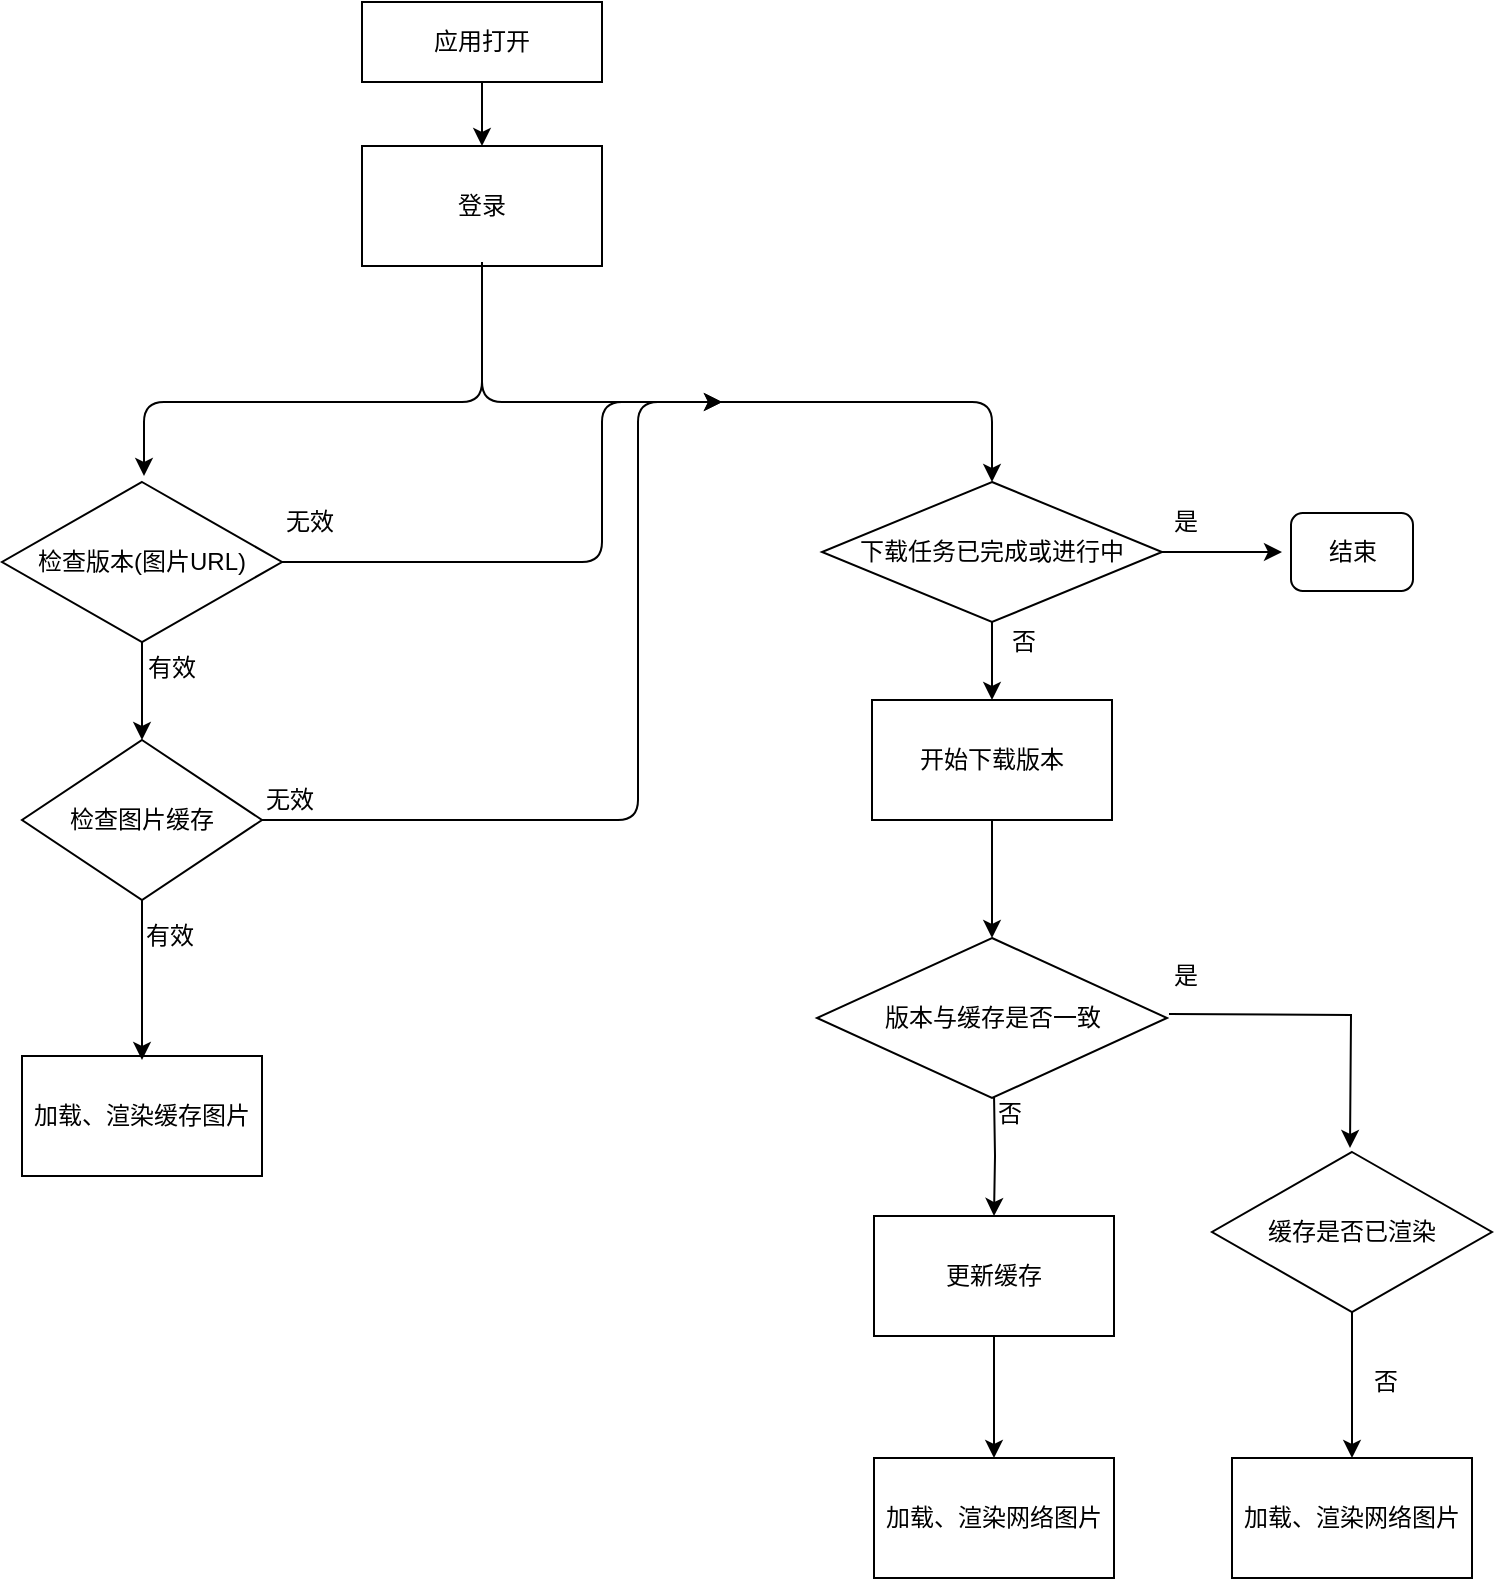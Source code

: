 <mxfile version="11.1.4" type="github"><diagram id="Av-IHMT5Xzm4aiiN9Ryq" name="Page-1"><mxGraphModel dx="1149" dy="773" grid="1" gridSize="10" guides="1" tooltips="1" connect="1" arrows="1" fold="1" page="1" pageScale="1" pageWidth="827" pageHeight="1169" math="0" shadow="0"><root><mxCell id="0"/><mxCell id="1" parent="0"/><mxCell id="g5jnLTH6uO6oZ4TodLK1-14" value="" style="edgeStyle=orthogonalEdgeStyle;rounded=0;orthogonalLoop=1;jettySize=auto;html=1;" parent="1" source="tXEbZ64m0D1ujOn4RVzD-1" target="S2RPf6URKoLTKJ8hEPo3-7" edge="1"><mxGeometry relative="1" as="geometry"/></mxCell><mxCell id="tXEbZ64m0D1ujOn4RVzD-1" value="应用打开" style="rounded=0;whiteSpace=wrap;html=1;" parent="1" vertex="1"><mxGeometry x="360" y="50" width="120" height="40" as="geometry"/></mxCell><mxCell id="S2RPf6URKoLTKJ8hEPo3-6" value="Text" style="text;html=1;resizable=0;points=[];autosize=1;align=left;verticalAlign=top;spacingTop=-4;" parent="1" vertex="1"><mxGeometry x="368" y="162" width="40" height="20" as="geometry"/></mxCell><mxCell id="S2RPf6URKoLTKJ8hEPo3-7" value="登录" style="rounded=0;whiteSpace=wrap;html=1;" parent="1" vertex="1"><mxGeometry x="360" y="122" width="120" height="60" as="geometry"/></mxCell><mxCell id="S2RPf6URKoLTKJ8hEPo3-10" value="" style="edgeStyle=segmentEdgeStyle;endArrow=classic;html=1;entryX=0.5;entryY=0;entryDx=0;entryDy=0;" parent="1" edge="1"><mxGeometry width="50" height="50" relative="1" as="geometry"><mxPoint x="420" y="182" as="sourcePoint"/><mxPoint x="251" y="287" as="targetPoint"/><Array as="points"><mxPoint x="420" y="182"/><mxPoint x="420" y="250"/><mxPoint x="251" y="250"/></Array></mxGeometry></mxCell><mxCell id="S2RPf6URKoLTKJ8hEPo3-12" value="" style="edgeStyle=segmentEdgeStyle;endArrow=classic;html=1;entryX=0.5;entryY=0;entryDx=0;entryDy=0;" parent="1" target="sRAX8nw85Gg30b3LioYz-1" edge="1"><mxGeometry width="50" height="50" relative="1" as="geometry"><mxPoint x="420" y="180" as="sourcePoint"/><mxPoint x="591" y="290" as="targetPoint"/><Array as="points"><mxPoint x="420" y="250"/><mxPoint x="675" y="250"/></Array></mxGeometry></mxCell><mxCell id="g5jnLTH6uO6oZ4TodLK1-7" value="加载、渲染缓存图片" style="rounded=0;whiteSpace=wrap;html=1;" parent="1" vertex="1"><mxGeometry x="190" y="577" width="120" height="60" as="geometry"/></mxCell><mxCell id="g5jnLTH6uO6oZ4TodLK1-38" value="" style="edgeStyle=orthogonalEdgeStyle;rounded=0;orthogonalLoop=1;jettySize=auto;html=1;" parent="1" edge="1"><mxGeometry relative="1" as="geometry"><mxPoint x="854" y="623" as="targetPoint"/><mxPoint x="763.5" y="556" as="sourcePoint"/></mxGeometry></mxCell><mxCell id="g5jnLTH6uO6oZ4TodLK1-52" style="edgeStyle=orthogonalEdgeStyle;rounded=0;orthogonalLoop=1;jettySize=auto;html=1;entryX=0.5;entryY=0;entryDx=0;entryDy=0;" parent="1" target="g5jnLTH6uO6oZ4TodLK1-49" edge="1"><mxGeometry relative="1" as="geometry"><mxPoint x="676" y="596" as="sourcePoint"/></mxGeometry></mxCell><mxCell id="g5jnLTH6uO6oZ4TodLK1-17" value="版本与缓存是否一致" style="rhombus;whiteSpace=wrap;html=1;" parent="1" vertex="1"><mxGeometry x="587.5" y="518" width="175" height="80" as="geometry"/></mxCell><mxCell id="g5jnLTH6uO6oZ4TodLK1-20" value="加载、渲染网络图片" style="rounded=0;whiteSpace=wrap;html=1;" parent="1" vertex="1"><mxGeometry x="616" y="778" width="120" height="60" as="geometry"/></mxCell><mxCell id="g5jnLTH6uO6oZ4TodLK1-22" value="否" style="text;html=1;resizable=0;points=[];autosize=1;align=left;verticalAlign=top;spacingTop=-4;" parent="1" vertex="1"><mxGeometry x="676" y="596" width="30" height="20" as="geometry"/></mxCell><mxCell id="g5jnLTH6uO6oZ4TodLK1-28" value="" style="edgeStyle=orthogonalEdgeStyle;rounded=0;orthogonalLoop=1;jettySize=auto;html=1;" parent="1" source="g5jnLTH6uO6oZ4TodLK1-25" target="g5jnLTH6uO6oZ4TodLK1-26" edge="1"><mxGeometry relative="1" as="geometry"/></mxCell><mxCell id="g5jnLTH6uO6oZ4TodLK1-25" value="&lt;span style=&quot;white-space: normal&quot;&gt;检查版本(图片URL)&lt;/span&gt;" style="rhombus;whiteSpace=wrap;html=1;" parent="1" vertex="1"><mxGeometry x="180" y="290" width="140" height="80" as="geometry"/></mxCell><mxCell id="g5jnLTH6uO6oZ4TodLK1-31" value="" style="edgeStyle=orthogonalEdgeStyle;rounded=0;orthogonalLoop=1;jettySize=auto;html=1;" parent="1" source="g5jnLTH6uO6oZ4TodLK1-26" edge="1"><mxGeometry relative="1" as="geometry"><mxPoint x="250" y="579" as="targetPoint"/></mxGeometry></mxCell><mxCell id="g5jnLTH6uO6oZ4TodLK1-26" value="检查图片缓存" style="rhombus;whiteSpace=wrap;html=1;" parent="1" vertex="1"><mxGeometry x="190" y="419" width="120" height="80" as="geometry"/></mxCell><mxCell id="g5jnLTH6uO6oZ4TodLK1-29" value="有效" style="text;html=1;resizable=0;points=[];autosize=1;align=left;verticalAlign=top;spacingTop=-4;" parent="1" vertex="1"><mxGeometry x="250.5" y="373" width="40" height="20" as="geometry"/></mxCell><mxCell id="g5jnLTH6uO6oZ4TodLK1-32" value="有效" style="text;html=1;resizable=0;points=[];autosize=1;align=left;verticalAlign=top;spacingTop=-4;" parent="1" vertex="1"><mxGeometry x="250" y="507" width="40" height="20" as="geometry"/></mxCell><mxCell id="g5jnLTH6uO6oZ4TodLK1-39" value="是" style="text;html=1;resizable=0;points=[];autosize=1;align=left;verticalAlign=top;spacingTop=-4;" parent="1" vertex="1"><mxGeometry x="764" y="527" width="30" height="20" as="geometry"/></mxCell><mxCell id="g5jnLTH6uO6oZ4TodLK1-40" value="&lt;span style=&quot;white-space: normal&quot;&gt;加载、渲染网络图片&lt;/span&gt;" style="rounded=0;whiteSpace=wrap;html=1;" parent="1" vertex="1"><mxGeometry x="795" y="778" width="120" height="60" as="geometry"/></mxCell><mxCell id="g5jnLTH6uO6oZ4TodLK1-45" style="edgeStyle=orthogonalEdgeStyle;rounded=0;orthogonalLoop=1;jettySize=auto;html=1;exitX=0.5;exitY=1;exitDx=0;exitDy=0;entryX=0.5;entryY=0;entryDx=0;entryDy=0;" parent="1" source="g5jnLTH6uO6oZ4TodLK1-44" target="g5jnLTH6uO6oZ4TodLK1-40" edge="1"><mxGeometry relative="1" as="geometry"/></mxCell><mxCell id="g5jnLTH6uO6oZ4TodLK1-44" value="缓存是否已渲染" style="rhombus;whiteSpace=wrap;html=1;" parent="1" vertex="1"><mxGeometry x="785" y="625" width="140" height="80" as="geometry"/></mxCell><mxCell id="g5jnLTH6uO6oZ4TodLK1-46" value="否" style="text;html=1;resizable=0;points=[];autosize=1;align=left;verticalAlign=top;spacingTop=-4;" parent="1" vertex="1"><mxGeometry x="864" y="730" width="30" height="20" as="geometry"/></mxCell><mxCell id="g5jnLTH6uO6oZ4TodLK1-53" style="edgeStyle=orthogonalEdgeStyle;rounded=0;orthogonalLoop=1;jettySize=auto;html=1;entryX=0.5;entryY=0;entryDx=0;entryDy=0;" parent="1" source="g5jnLTH6uO6oZ4TodLK1-49" target="g5jnLTH6uO6oZ4TodLK1-20" edge="1"><mxGeometry relative="1" as="geometry"/></mxCell><mxCell id="g5jnLTH6uO6oZ4TodLK1-49" value="更新缓存" style="rounded=0;whiteSpace=wrap;html=1;" parent="1" vertex="1"><mxGeometry x="616" y="657" width="120" height="60" as="geometry"/></mxCell><mxCell id="ldTik9sNe7aYE0XLO2Mk-4" value="无效" style="text;html=1;resizable=0;points=[];autosize=1;align=left;verticalAlign=top;spacingTop=-4;" parent="1" vertex="1"><mxGeometry x="320" y="300" width="40" height="20" as="geometry"/></mxCell><mxCell id="ldTik9sNe7aYE0XLO2Mk-5" value="无效" style="text;html=1;resizable=0;points=[];autosize=1;align=left;verticalAlign=top;spacingTop=-4;" parent="1" vertex="1"><mxGeometry x="310" y="438.5" width="40" height="20" as="geometry"/></mxCell><mxCell id="ldTik9sNe7aYE0XLO2Mk-6" value="" style="edgeStyle=segmentEdgeStyle;endArrow=classic;html=1;exitX=1;exitY=0.5;exitDx=0;exitDy=0;" parent="1" source="g5jnLTH6uO6oZ4TodLK1-25" edge="1"><mxGeometry width="50" height="50" relative="1" as="geometry"><mxPoint x="370" y="330" as="sourcePoint"/><mxPoint x="540" y="250" as="targetPoint"/><Array as="points"><mxPoint x="480" y="330"/><mxPoint x="480" y="250"/></Array></mxGeometry></mxCell><mxCell id="ldTik9sNe7aYE0XLO2Mk-7" value="" style="edgeStyle=segmentEdgeStyle;endArrow=classic;html=1;exitX=1;exitY=0.5;exitDx=0;exitDy=0;" parent="1" source="g5jnLTH6uO6oZ4TodLK1-26" edge="1"><mxGeometry width="50" height="50" relative="1" as="geometry"><mxPoint x="328" y="459" as="sourcePoint"/><mxPoint x="540" y="250" as="targetPoint"/><Array as="points"><mxPoint x="498" y="459"/><mxPoint x="498" y="250"/></Array></mxGeometry></mxCell><mxCell id="sRAX8nw85Gg30b3LioYz-10" style="edgeStyle=orthogonalEdgeStyle;rounded=0;orthogonalLoop=1;jettySize=auto;html=1;entryX=0.5;entryY=0;entryDx=0;entryDy=0;" edge="1" parent="1" source="sRAX8nw85Gg30b3LioYz-1" target="sRAX8nw85Gg30b3LioYz-2"><mxGeometry relative="1" as="geometry"/></mxCell><mxCell id="sRAX8nw85Gg30b3LioYz-12" style="edgeStyle=orthogonalEdgeStyle;rounded=0;orthogonalLoop=1;jettySize=auto;html=1;" edge="1" parent="1" source="sRAX8nw85Gg30b3LioYz-1"><mxGeometry relative="1" as="geometry"><mxPoint x="820" y="325" as="targetPoint"/></mxGeometry></mxCell><mxCell id="sRAX8nw85Gg30b3LioYz-1" value="下载任务已完成或进行中" style="rhombus;whiteSpace=wrap;html=1;" vertex="1" parent="1"><mxGeometry x="590" y="290" width="170" height="70" as="geometry"/></mxCell><mxCell id="sRAX8nw85Gg30b3LioYz-13" style="edgeStyle=orthogonalEdgeStyle;rounded=0;orthogonalLoop=1;jettySize=auto;html=1;entryX=0.5;entryY=0;entryDx=0;entryDy=0;" edge="1" parent="1" source="sRAX8nw85Gg30b3LioYz-2" target="g5jnLTH6uO6oZ4TodLK1-17"><mxGeometry relative="1" as="geometry"/></mxCell><mxCell id="sRAX8nw85Gg30b3LioYz-2" value="开始下载版本" style="rounded=0;whiteSpace=wrap;html=1;" vertex="1" parent="1"><mxGeometry x="615" y="399" width="120" height="60" as="geometry"/></mxCell><mxCell id="sRAX8nw85Gg30b3LioYz-5" value="否" style="text;html=1;resizable=0;points=[];autosize=1;align=left;verticalAlign=top;spacingTop=-4;" vertex="1" parent="1"><mxGeometry x="683" y="360" width="30" height="20" as="geometry"/></mxCell><mxCell id="sRAX8nw85Gg30b3LioYz-6" value="是" style="text;html=1;resizable=0;points=[];autosize=1;align=left;verticalAlign=top;spacingTop=-4;" vertex="1" parent="1"><mxGeometry x="764" y="300" width="30" height="20" as="geometry"/></mxCell><mxCell id="sRAX8nw85Gg30b3LioYz-7" value="结束" style="rounded=1;whiteSpace=wrap;html=1;" vertex="1" parent="1"><mxGeometry x="824.5" y="305.5" width="61" height="39" as="geometry"/></mxCell></root></mxGraphModel></diagram></mxfile>